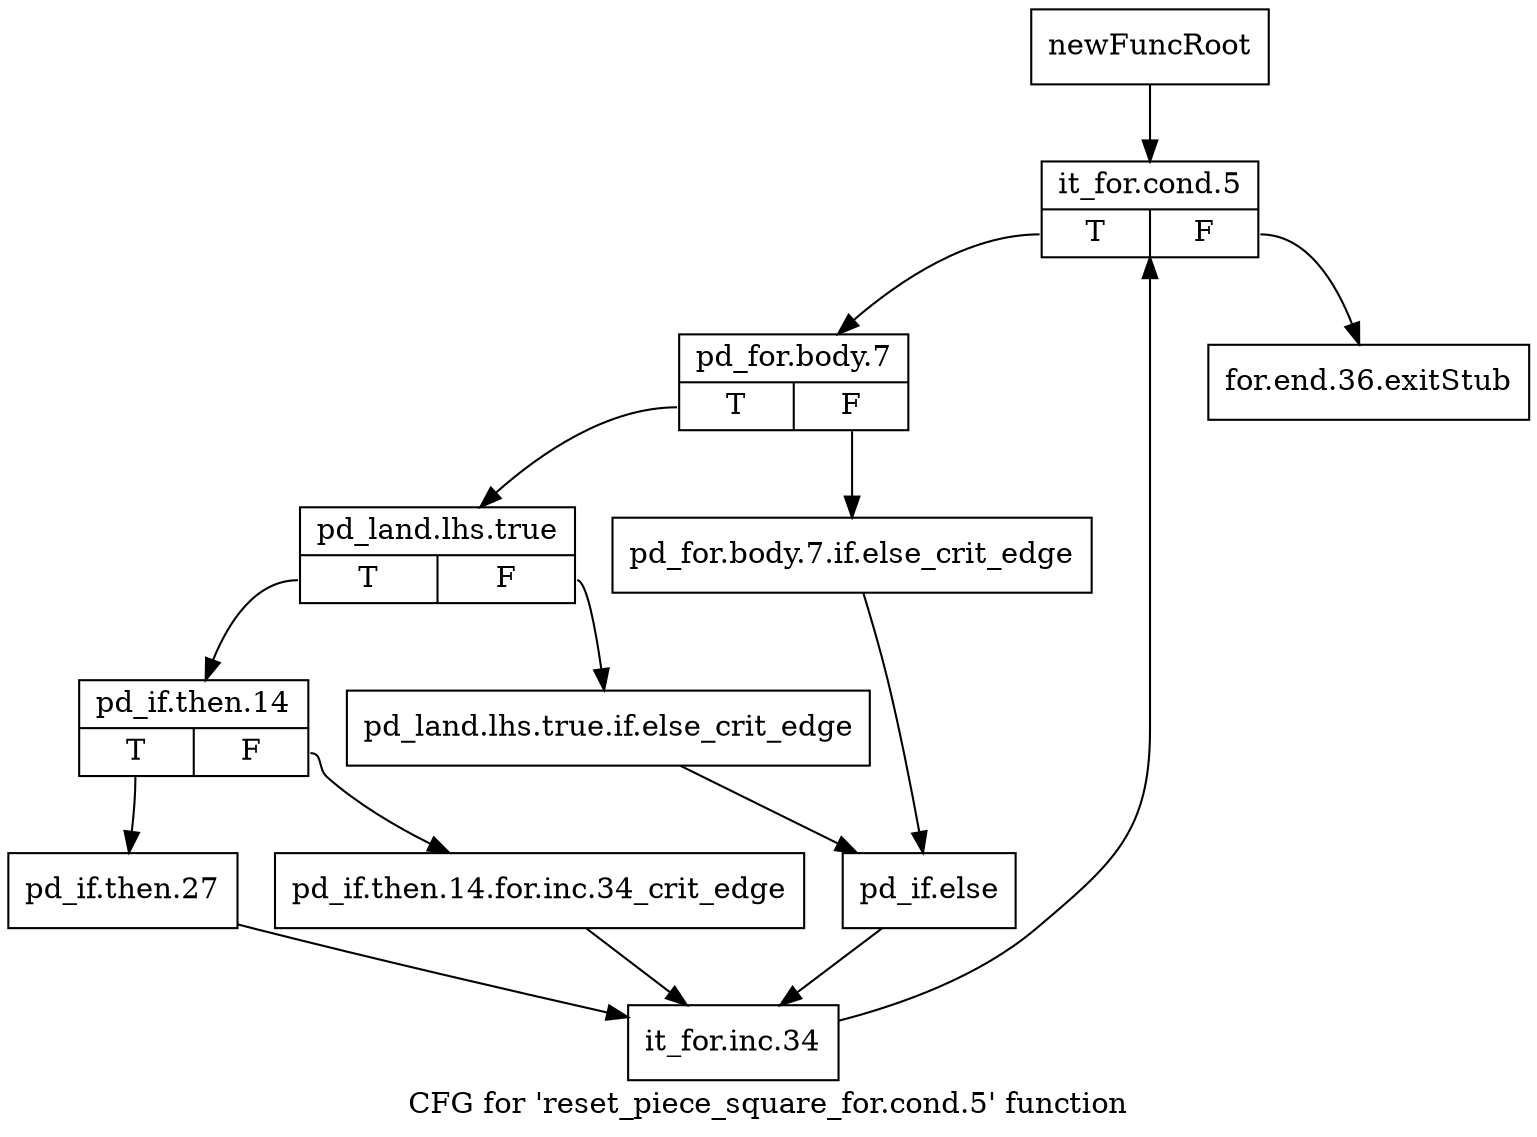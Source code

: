 digraph "CFG for 'reset_piece_square_for.cond.5' function" {
	label="CFG for 'reset_piece_square_for.cond.5' function";

	Node0x104a2d0 [shape=record,label="{newFuncRoot}"];
	Node0x104a2d0 -> Node0x104a370;
	Node0x104a320 [shape=record,label="{for.end.36.exitStub}"];
	Node0x104a370 [shape=record,label="{it_for.cond.5|{<s0>T|<s1>F}}"];
	Node0x104a370:s0 -> Node0x104a3c0;
	Node0x104a370:s1 -> Node0x104a320;
	Node0x104a3c0 [shape=record,label="{pd_for.body.7|{<s0>T|<s1>F}}"];
	Node0x104a3c0:s0 -> Node0x104a460;
	Node0x104a3c0:s1 -> Node0x104a410;
	Node0x104a410 [shape=record,label="{pd_for.body.7.if.else_crit_edge}"];
	Node0x104a410 -> Node0x104a500;
	Node0x104a460 [shape=record,label="{pd_land.lhs.true|{<s0>T|<s1>F}}"];
	Node0x104a460:s0 -> Node0x104a550;
	Node0x104a460:s1 -> Node0x104a4b0;
	Node0x104a4b0 [shape=record,label="{pd_land.lhs.true.if.else_crit_edge}"];
	Node0x104a4b0 -> Node0x104a500;
	Node0x104a500 [shape=record,label="{pd_if.else}"];
	Node0x104a500 -> Node0x104a640;
	Node0x104a550 [shape=record,label="{pd_if.then.14|{<s0>T|<s1>F}}"];
	Node0x104a550:s0 -> Node0x104a5f0;
	Node0x104a550:s1 -> Node0x104a5a0;
	Node0x104a5a0 [shape=record,label="{pd_if.then.14.for.inc.34_crit_edge}"];
	Node0x104a5a0 -> Node0x104a640;
	Node0x104a5f0 [shape=record,label="{pd_if.then.27}"];
	Node0x104a5f0 -> Node0x104a640;
	Node0x104a640 [shape=record,label="{it_for.inc.34}"];
	Node0x104a640 -> Node0x104a370;
}
